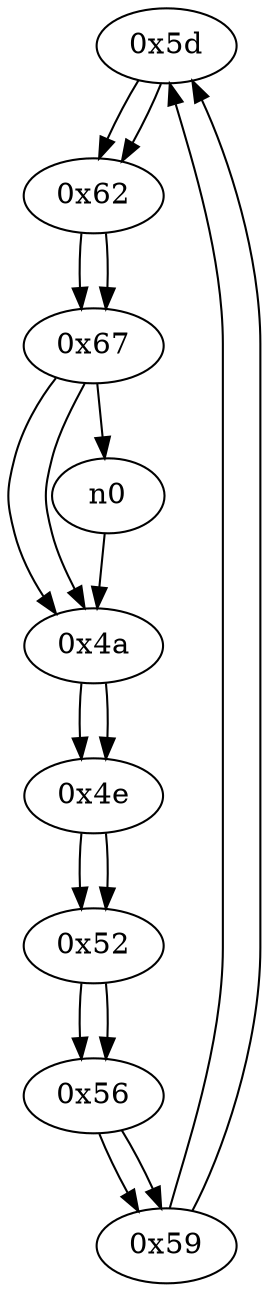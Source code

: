 digraph G{
/* nodes */
/* Start Freq.: 1185 */
/* entry: 0x4a  */
  n1 [label="0x5d"]
  n2 [label="0x4a"]
  n3 [label="0x4e"]
  n4 [label="0x52"]
  n5 [label="0x56"]
  n6 [label="0x59"]
  n7 [label="0x62"]
  n8 [label="0x67"]
/* edges */
n1 -> n7;
n6 -> n1;
n2 -> n3;
n8 -> n2;
n0 -> n2;
n3 -> n4;
n2 -> n3;
n4 -> n5;
n3 -> n4;
n5 -> n6;
n4 -> n5;
n6 -> n1;
n5 -> n6;
n7 -> n8;
n1 -> n7;
n8 -> n2;
n8 -> n0;
n7 -> n8;
}
